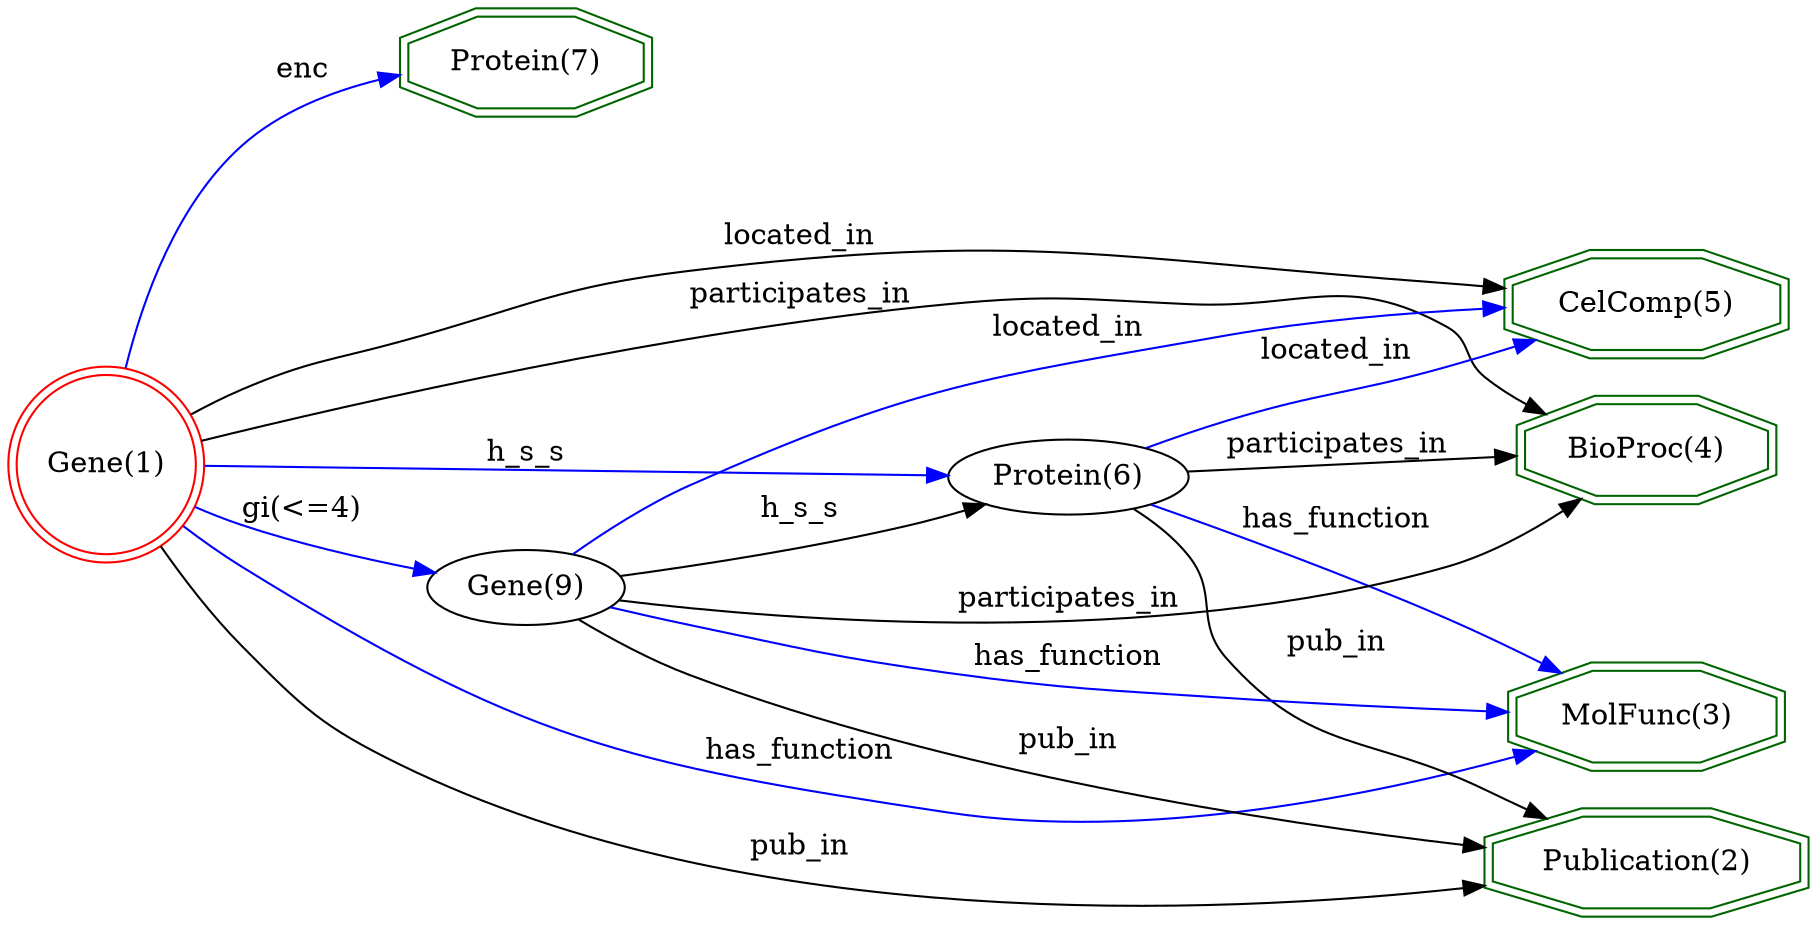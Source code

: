 digraph {
	graph [_draw_="c 9 -#fffffe00 C 7 -#ffffff P 4 0 0 0 414 740.83 414 740.83 0 ",
		bb="0,0,740.83,414",
		rankdir=LR,
		xdotversion=1.7
	];
	node [label="\N"];
	"Protein(7)"	[_draw_="c 7 -#006400 p 8 268.43 384.54 268.43 399.46 239.42 410 198.4 410 169.39 399.46 169.39 384.54 198.4 374 239.42 374 c 7 -#006400 \
p 8 272.41 381.74 272.41 402.26 240.12 414 197.7 414 165.41 402.26 165.41 381.74 197.7 370 240.12 370 ",
		_ldraw_="F 14 11 -Times-Roman c 7 -#000000 T 218.91 387.8 0 56.77 10 -Protein(7) ",
		color=darkgreen,
		height=0.61111,
		pos="218.91,392",
		shape=doubleoctagon,
		width=1.4931];
	"BioProc(4)"	[_draw_="c 7 -#006400 p 8 724.58 205.54 724.58 220.46 693.26 231 648.98 231 617.67 220.46 617.67 205.54 648.98 195 693.26 195 c 7 -#006400 \
p 8 728.57 202.67 728.57 223.33 693.92 235 648.33 235 613.67 223.33 613.67 202.67 648.33 191 693.92 191 ",
		_ldraw_="F 14 11 -Times-Roman c 7 -#000000 T 671.12 208.8 0 62.21 10 -BioProc(4) ",
		color=darkgreen,
		height=0.61111,
		pos="671.12,213",
		shape=doubleoctagon,
		width=1.5966];
	"CelComp(5)"	[_draw_="c 7 -#006400 p 8 729.73 271.54 729.73 286.46 695.4 297 646.85 297 612.52 286.46 612.52 271.54 646.85 261 695.4 261 c 7 -#006400 \
p 8 733.71 268.59 733.71 289.41 695.99 301 646.25 301 608.53 289.41 608.53 268.59 646.25 257 695.99 257 ",
		_ldraw_="F 14 11 -Times-Roman c 7 -#000000 T 671.12 274.8 0 69.99 10 -CelComp(5) ",
		color=darkgreen,
		height=0.61111,
		pos="671.12,279",
		shape=doubleoctagon,
		width=1.7443];
	"Publication(2)"	[_draw_="c 7 -#006400 p 8 737.02 14.54 737.02 29.46 698.42 40 643.83 40 605.23 29.46 605.23 14.54 643.83 4 698.42 4 c 7 -#006400 p 8 741.03 \
11.49 741.03 32.51 698.96 44 643.29 44 601.21 32.51 601.21 11.49 643.29 0 698.96 0 ",
		_ldraw_="F 14 11 -Times-Roman c 7 -#000000 T 671.12 17.8 0 80.1 14 -Publication(2) ",
		color=darkgreen,
		height=0.61111,
		pos="671.12,22",
		shape=doubleoctagon,
		width=1.9362];
	"MolFunc(3)"	[_draw_="c 7 -#006400 p 8 728.51 76.54 728.51 91.46 694.89 102 647.35 102 613.73 91.46 613.73 76.54 647.35 66 694.89 66 c 7 -#006400 p 8 \
732.53 73.61 732.53 94.39 695.51 106 646.73 106 609.72 94.39 609.72 73.61 646.73 62 695.51 62 ",
		_ldraw_="F 14 11 -Times-Roman c 7 -#000000 T 671.12 79.8 0 67.66 10 -MolFunc(3) ",
		color=darkgreen,
		height=0.61111,
		pos="671.12,84",
		shape=doubleoctagon,
		width=1.7];
	"Gene(1)"	[_draw_="c 7 -#ff0000 e 43.08 205 39.15 39.15 c 7 -#ff0000 e 43.08 205 43.15 43.15 ",
		_ldraw_="F 14 11 -Times-Roman c 7 -#000000 T 43.08 200.8 0 45.86 7 -Gene(1) ",
		color=red,
		height=1.1966,
		pos="43.077,205",
		shape=doublecircle,
		width=1.1966];
	"Gene(1)" -> "Protein(7)"	[_draw_="c 7 -#0000ff B 7 50.73 247.42 58.18 281.22 73.48 327.46 104.15 356 118.3 369.16 137.23 377.5 155.58 382.8 ",
		_hdraw_="S 5 -solid c 7 -#0000ff C 7 -#0000ff P 3 154.83 386.22 165.39 385.37 156.61 379.45 ",
		_ldraw_="F 14 11 -Times-Roman c 7 -#000000 T 125.66 381.8 0 19.43 3 -enc ",
		color=blue,
		label=enc,
		lp="125.66,386",
		pos="e,165.39,385.37 50.733,247.42 58.176,281.22 73.478,327.46 104.15,356 118.3,369.16 137.23,377.5 155.58,382.8"];
	"Gene(1)" -> "BioProc(4)"	[_draw_="c 7 -#000000 B 16 84.76 216.59 149.12 234.27 278.67 267.15 391.08 279 431.71 283.28 442.2 281.03 483 279 527.8 276.78 543.65 289.74 \
583.42 269 594.32 263.32 591.76 255.6 601.42 248 607.78 242.99 614.97 238.4 622.24 234.3 ",
		_hdraw_="S 5 -solid c 7 -#000000 C 7 -#000000 P 3 624.27 237.19 631.44 229.39 620.97 231.01 ",
		_ldraw_="F 14 11 -Times-Roman c 7 -#000000 T 331.87 278.8 0 82.41 15 -participates_in ",
		color=black,
		label=participates_in,
		lp="331.87,283",
		pos="e,631.44,229.39 84.759,216.59 149.12,234.27 278.67,267.15 391.08,279 431.71,283.28 442.2,281.03 483,279 527.8,276.78 543.65,289.74 \
583.42,269 594.32,263.32 591.76,255.6 601.42,248 607.78,242.99 614.97,238.4 622.24,234.3"];
	"Gene(1)" -> "CelComp(5)"	[_draw_="c 7 -#000000 B 16 79.67 227.87 87.58 232.51 96.02 237.14 104.15 241 130.19 253.35 137.57 254.64 165.16 263 220.15 279.66 233.63 \
287.06 290.66 294 419.85 309.72 453.71 298.6 583.42 288 588.16 287.61 593.05 287.18 597.98 286.73 ",
		_hdraw_="S 5 -solid c 7 -#000000 C 7 -#000000 P 3 598.48 290.2 608.11 285.77 597.82 283.23 ",
		_ldraw_="F 14 11 -Times-Roman c 7 -#000000 T 331.87 303.8 0 58.31 10 -located_in ",
		color=black,
		label=located_in,
		lp="331.87,308",
		pos="e,608.11,285.77 79.67,227.87 87.575,232.51 96.025,237.14 104.15,241 130.19,253.35 137.57,254.64 165.16,263 220.15,279.66 233.63,\
287.06 290.66,294 419.85,309.72 453.71,298.6 583.42,288 588.16,287.61 593.05,287.18 597.98,286.73"];
	"Gene(1)" -> "Publication(2)"	[_draw_="c 7 -#000000 B 7 66.14 168.36 87.4 136.39 122.57 91.4 165.16 67 299.48 -9.97 487.61 -2.41 592.19 9.85 ",
		_hdraw_="S 5 -solid c 7 -#000000 C 7 -#000000 P 3 592 13.36 602.35 11.09 592.85 6.41 ",
		_ldraw_="F 14 11 -Times-Roman c 7 -#000000 T 331.87 22.8 0 38.89 6 -pub_in ",
		color=black,
		label=pub_in,
		lp="331.87,27",
		pos="e,602.35,11.09 66.142,168.36 87.404,136.39 122.57,91.403 165.16,67 299.48,-9.9671 487.61,-2.4125 592.19,9.8519"];
	"Gene(1)" -> "MolFunc(3)"	[_draw_="c 7 -#0000ff B 10 77.8 179.16 86.32 172.79 95.51 166.06 104.15 160 216.36 81.3 255.69 68.33 391.08 47 467.58 34.95 556.31 52 612.8 \
66.74 ",
		_hdraw_="S 5 -solid c 7 -#0000ff C 7 -#0000ff P 3 612.06 70.16 622.62 69.36 613.86 63.4 ",
		_ldraw_="F 14 11 -Times-Roman c 7 -#000000 T 331.87 68.8 0 72.32 12 -has_function ",
		color=blue,
		label=has_function,
		lp="331.87,73",
		pos="e,622.62,69.36 77.801,179.16 86.324,172.79 95.512,166.06 104.15,160 216.36,81.304 255.69,68.33 391.08,47 467.58,34.946 556.31,51.997 \
612.8,66.737"];
	"Protein(6)"	[_draw_="c 7 -#000000 e 437.04 199 45.93 18 ",
		_ldraw_="F 14 11 -Times-Roman c 7 -#000000 T 437.04 194.8 0 56.77 10 -Protein(6) ",
		height=0.5,
		pos="437.04,199",
		width=1.2768];
	"Gene(1)" -> "Protein(6)"	[_draw_="c 7 -#0000ff B 4 86.4 204.35 157.63 203.26 301.44 201.06 380.63 199.85 ",
		_hdraw_="S 5 -solid c 7 -#0000ff C 7 -#0000ff P 3 380.95 203.34 390.89 199.69 380.84 196.34 ",
		_ldraw_="F 14 11 -Times-Roman c 7 -#000000 T 218.91 205.8 0 31.9 5 -h_s_s ",
		color=blue,
		label=h_s_s,
		lp="218.91,210",
		pos="e,390.89,199.69 86.396,204.35 157.63,203.26 301.44,201.06 380.63,199.85"];
	"Gene(9)"	[_draw_="c 7 -#000000 e 218.91 147 39.15 18 ",
		_ldraw_="F 14 11 -Times-Roman c 7 -#000000 T 218.91 142.8 0 45.86 7 -Gene(9) ",
		height=0.5,
		pos="218.91,147",
		width=1.0855];
	"Gene(1)" -> "Gene(9)"	[_draw_="c 7 -#0000ff B 7 82.11 186.04 89.33 182.79 96.9 179.62 104.15 177 126.44 168.94 151.89 162.03 173.06 156.87 ",
		_hdraw_="S 5 -solid c 7 -#0000ff C 7 -#0000ff P 3 174.15 160.21 183.07 154.49 172.53 153.4 ",
		_ldraw_="F 14 11 -Times-Roman c 7 -#000000 T 125.66 179.8 0 43 7 -gi(<=4) ",
		color=blue,
		label="gi(<=4)",
		lp="125.66,184",
		pos="e,183.07,154.49 82.107,186.04 89.333,182.79 96.904,179.62 104.15,177 126.44,168.94 151.89,162.03 173.06,156.87"];
	"Protein(6)" -> "BioProc(4)"	[_draw_="c 7 -#000000 B 4 482.51 201.68 516.71 203.75 564.5 206.63 603.29 208.97 ",
		_hdraw_="S 5 -solid c 7 -#000000 C 7 -#000000 P 3 603.26 212.47 613.46 209.58 603.69 205.49 ",
		_ldraw_="F 14 11 -Times-Roman c 7 -#000000 T 542.21 209.8 0 82.41 15 -participates_in ",
		color=black,
		label=participates_in,
		lp="542.21,214",
		pos="e,613.46,209.58 482.51,201.68 516.71,203.75 564.5,206.63 603.29,208.97"];
	"Protein(6)" -> "CelComp(5)"	[_draw_="c 7 -#0000ff B 10 468.58 212.23 478.81 216.5 490.33 221.12 501 225 537.1 238.12 546.83 239.32 583.42 251 593.24 254.13 603.68 257.49 \
613.79 260.75 ",
		_hdraw_="S 5 -solid c 7 -#0000ff C 7 -#0000ff P 3 612.75 264.09 623.34 263.83 614.9 257.43 ",
		_ldraw_="F 14 11 -Times-Roman c 7 -#000000 T 542.21 253.8 0 58.31 10 -located_in ",
		color=blue,
		label=located_in,
		lp="542.21,258",
		pos="e,623.34,263.83 468.58,212.23 478.81,216.5 490.33,221.12 501,225 537.1,238.12 546.83,239.32 583.42,251 593.24,254.13 603.68,257.49 \
613.79,260.75"];
	"Protein(6)" -> "Publication(2)"	[_draw_="c 7 -#000000 B 10 460.73 183.52 468.6 177.26 476.97 169.5 483 161 495.95 142.76 486.67 131.18 501 114 529.6 79.72 574.4 56.17 610.7 \
41.48 ",
		_hdraw_="S 5 -solid c 7 -#000000 C 7 -#000000 P 3 612.18 44.66 620.21 37.75 609.62 38.14 ",
		_ldraw_="F 14 11 -Times-Roman c 7 -#000000 T 542.21 116.8 0 38.89 6 -pub_in ",
		color=black,
		label=pub_in,
		lp="542.21,121",
		pos="e,620.21,37.753 460.73,183.52 468.6,177.26 476.97,169.5 483,161 495.95,142.76 486.67,131.18 501,114 529.6,79.721 574.4,56.168 610.7,\
41.48"];
	"Protein(6)" -> "MolFunc(3)"	[_draw_="c 7 -#0000ff B 7 468.42 185.78 498.05 172.71 544.24 151.84 583.42 132 598.15 124.54 614.02 115.93 628.11 108.07 ",
		_hdraw_="S 5 -solid c 7 -#0000ff C 7 -#0000ff P 3 630.07 110.99 637.08 103.04 626.65 104.88 ",
		_ldraw_="F 14 11 -Times-Roman c 7 -#000000 T 542.21 173.8 0 72.32 12 -has_function ",
		color=blue,
		label=has_function,
		lp="542.21,178",
		pos="e,637.08,103.04 468.42,185.78 498.05,172.71 544.24,151.84 583.42,132 598.15,124.54 614.02,115.93 628.11,108.07"];
	"Gene(9)" -> "BioProc(4)"	[_draw_="c 7 -#000000 B 7 256.3 141.67 322.96 133.28 468.39 121.36 583.42 157 602.77 163 621.94 174.62 637.32 185.73 ",
		_hdraw_="S 5 -solid c 7 -#000000 C 7 -#000000 P 3 635.34 188.62 645.44 191.81 639.53 183.02 ",
		_ldraw_="F 14 11 -Times-Roman c 7 -#000000 T 437.04 138.8 0 82.41 15 -participates_in ",
		color=black,
		label=participates_in,
		lp="437.04,143",
		pos="e,645.44,191.81 256.3,141.67 322.96,133.28 468.39,121.36 583.42,157 602.77,163 621.94,174.62 637.32,185.73"];
	"Gene(9)" -> "CelComp(5)"	[_draw_="c 7 -#0000ff B 10 239.44 162.41 253.17 172.69 272.3 185.93 290.66 195 379 238.62 404.48 245.24 501 265 532.51 271.45 567.9 274.94 \
598.13 276.83 ",
		_hdraw_="S 5 -solid c 7 -#0000ff C 7 -#0000ff P 3 597.98 280.33 608.17 277.41 598.39 273.34 ",
		_ldraw_="F 14 11 -Times-Roman c 7 -#000000 T 437.04 263.8 0 58.31 10 -located_in ",
		color=blue,
		label=located_in,
		lp="437.04,268",
		pos="e,608.17,277.41 239.44,162.41 253.17,172.69 272.3,185.93 290.66,195 379,238.62 404.48,245.24 501,265 532.51,271.45 567.9,274.94 \
598.13,276.83"];
	"Gene(9)" -> "Publication(2)"	[_draw_="c 7 -#000000 B 7 242.46 132.38 256.01 124.08 273.85 113.97 290.66 107 389.88 65.84 512.34 43.01 590.83 31.62 ",
		_hdraw_="S 5 -solid c 7 -#000000 C 7 -#000000 P 3 591.72 35.03 601.13 30.16 590.74 28.1 ",
		_ldraw_="F 14 11 -Times-Roman c 7 -#000000 T 437.04 75.8 0 38.89 6 -pub_in ",
		color=black,
		label=pub_in,
		lp="437.04,80",
		pos="e,601.13,30.158 242.46,132.38 256.01,124.08 273.85,113.97 290.66,107 389.88,65.84 512.34,43.009 590.83,31.623"];
	"Gene(9)" -> "MolFunc(3)"	[_draw_="c 7 -#0000ff B 13 253.32 138.25 265.1 135.24 278.45 131.89 290.66 129 335.12 118.48 345.99 114.38 391.08 107 439.58 99.06 452.04 \
99.26 501 95 533.4 92.18 569.34 89.74 599.72 87.89 ",
		_hdraw_="S 5 -solid c 7 -#0000ff C 7 -#0000ff P 3 600.03 91.38 609.8 87.28 599.61 84.39 ",
		_ldraw_="F 14 11 -Times-Roman c 7 -#000000 T 437.04 109.8 0 72.32 12 -has_function ",
		color=blue,
		label=has_function,
		lp="437.04,114",
		pos="e,609.8,87.28 253.32,138.25 265.1,135.24 278.45,131.89 290.66,129 335.12,118.48 345.99,114.38 391.08,107 439.58,99.063 452.04,99.263 \
501,95 533.4,92.18 569.34,89.745 599.72,87.888"];
	"Gene(9)" -> "Protein(6)"	[_draw_="c 7 -#000000 B 7 256.14 152.6 287.39 157.78 333.59 166.29 373.08 177 379.76 178.81 386.75 180.98 393.55 183.23 ",
		_hdraw_="S 5 -solid c 7 -#000000 C 7 -#000000 P 3 392.72 186.65 403.31 186.57 394.98 180.02 ",
		_ldraw_="F 14 11 -Times-Roman c 7 -#000000 T 331.87 179.8 0 31.9 5 -h_s_s ",
		color=black,
		label=h_s_s,
		lp="331.87,184",
		pos="e,403.31,186.57 256.14,152.6 287.39,157.78 333.59,166.29 373.08,177 379.76,178.81 386.75,180.98 393.55,183.23"];
}
